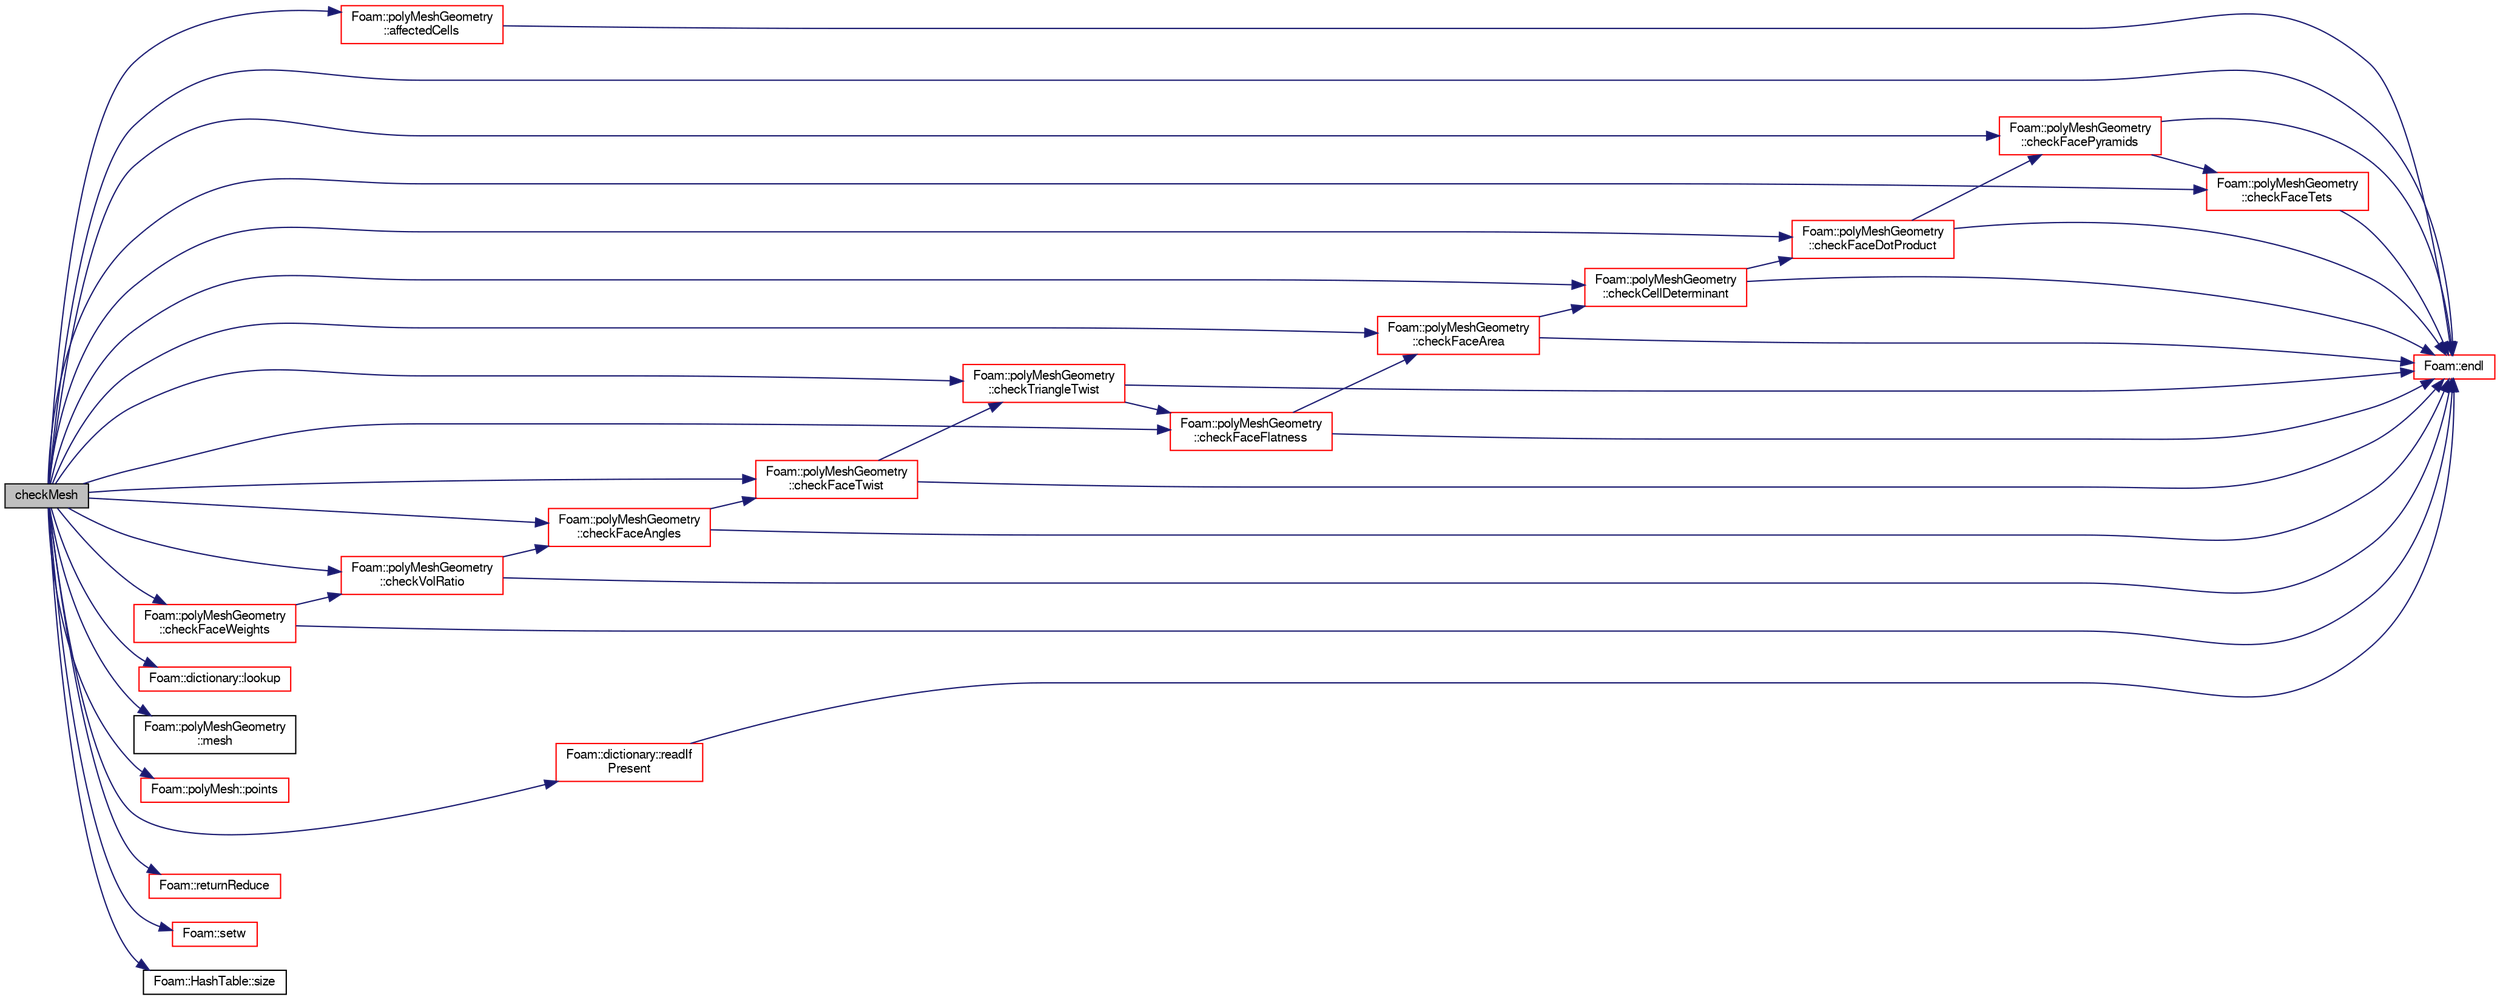 digraph "checkMesh"
{
  bgcolor="transparent";
  edge [fontname="FreeSans",fontsize="10",labelfontname="FreeSans",labelfontsize="10"];
  node [fontname="FreeSans",fontsize="10",shape=record];
  rankdir="LR";
  Node1585 [label="checkMesh",height=0.2,width=0.4,color="black", fillcolor="grey75", style="filled", fontcolor="black"];
  Node1585 -> Node1586 [color="midnightblue",fontsize="10",style="solid",fontname="FreeSans"];
  Node1586 [label="Foam::polyMeshGeometry\l::affectedCells",height=0.2,width=0.4,color="red",URL="$a21562.html#af5a651dc1cbf2df9601f576420a0cc3c",tooltip="Helper function: get affected cells from faces. "];
  Node1586 -> Node1598 [color="midnightblue",fontsize="10",style="solid",fontname="FreeSans"];
  Node1598 [label="Foam::endl",height=0.2,width=0.4,color="red",URL="$a21124.html#a2db8fe02a0d3909e9351bb4275b23ce4",tooltip="Add newline and flush stream. "];
  Node1585 -> Node1646 [color="midnightblue",fontsize="10",style="solid",fontname="FreeSans"];
  Node1646 [label="Foam::polyMeshGeometry\l::checkCellDeterminant",height=0.2,width=0.4,color="red",URL="$a21562.html#af0c7e937ce83711247f5519b530eb868",tooltip="Area of internal faces v.s. boundary faces. "];
  Node1646 -> Node1598 [color="midnightblue",fontsize="10",style="solid",fontname="FreeSans"];
  Node1646 -> Node1664 [color="midnightblue",fontsize="10",style="solid",fontname="FreeSans"];
  Node1664 [label="Foam::polyMeshGeometry\l::checkFaceDotProduct",height=0.2,width=0.4,color="red",URL="$a21562.html#a5014e575335db939bc66eb2fe32ac48f",tooltip="See primitiveMesh. "];
  Node1664 -> Node1598 [color="midnightblue",fontsize="10",style="solid",fontname="FreeSans"];
  Node1664 -> Node1990 [color="midnightblue",fontsize="10",style="solid",fontname="FreeSans"];
  Node1990 [label="Foam::polyMeshGeometry\l::checkFacePyramids",height=0.2,width=0.4,color="red",URL="$a21562.html#a185c3013142ff3facc41b31d9beef53a",tooltip="See primitiveMesh. "];
  Node1990 -> Node1598 [color="midnightblue",fontsize="10",style="solid",fontname="FreeSans"];
  Node1990 -> Node1991 [color="midnightblue",fontsize="10",style="solid",fontname="FreeSans"];
  Node1991 [label="Foam::polyMeshGeometry\l::checkFaceTets",height=0.2,width=0.4,color="red",URL="$a21562.html#ac78de3d27453106d3cf818bda3fd90f4",tooltip="See primitiveMesh. "];
  Node1991 -> Node1598 [color="midnightblue",fontsize="10",style="solid",fontname="FreeSans"];
  Node1585 -> Node2066 [color="midnightblue",fontsize="10",style="solid",fontname="FreeSans"];
  Node2066 [label="Foam::polyMeshGeometry\l::checkFaceAngles",height=0.2,width=0.4,color="red",URL="$a21562.html#a54a9bc2a85ca197cef7b133c51ec94b4",tooltip="See primitiveMesh. "];
  Node2066 -> Node1598 [color="midnightblue",fontsize="10",style="solid",fontname="FreeSans"];
  Node2066 -> Node2067 [color="midnightblue",fontsize="10",style="solid",fontname="FreeSans"];
  Node2067 [label="Foam::polyMeshGeometry\l::checkFaceTwist",height=0.2,width=0.4,color="red",URL="$a21562.html#a1d15f5f7fdae54e4c34b03a0462cd535",tooltip="Triangle (from face-centre decomposition) normal v.s. "];
  Node2067 -> Node1598 [color="midnightblue",fontsize="10",style="solid",fontname="FreeSans"];
  Node2067 -> Node2068 [color="midnightblue",fontsize="10",style="solid",fontname="FreeSans"];
  Node2068 [label="Foam::polyMeshGeometry\l::checkTriangleTwist",height=0.2,width=0.4,color="red",URL="$a21562.html#a1cffc7219859f1b1b9ed8a96be57f242",tooltip="Consecutive triangle (from face-centre decomposition) normals. "];
  Node2068 -> Node1598 [color="midnightblue",fontsize="10",style="solid",fontname="FreeSans"];
  Node2068 -> Node2069 [color="midnightblue",fontsize="10",style="solid",fontname="FreeSans"];
  Node2069 [label="Foam::polyMeshGeometry\l::checkFaceFlatness",height=0.2,width=0.4,color="red",URL="$a21562.html#acb7df07bcf27aac10bd53d646096cdec",tooltip="Area of faces v.s. sum of triangle areas. "];
  Node2069 -> Node1598 [color="midnightblue",fontsize="10",style="solid",fontname="FreeSans"];
  Node2069 -> Node2070 [color="midnightblue",fontsize="10",style="solid",fontname="FreeSans"];
  Node2070 [label="Foam::polyMeshGeometry\l::checkFaceArea",height=0.2,width=0.4,color="red",URL="$a21562.html#a462b3d04e6ddc005ef107c6e4ed30aeb",tooltip="Small faces. "];
  Node2070 -> Node1598 [color="midnightblue",fontsize="10",style="solid",fontname="FreeSans"];
  Node2070 -> Node1646 [color="midnightblue",fontsize="10",style="solid",fontname="FreeSans"];
  Node1585 -> Node2070 [color="midnightblue",fontsize="10",style="solid",fontname="FreeSans"];
  Node1585 -> Node1664 [color="midnightblue",fontsize="10",style="solid",fontname="FreeSans"];
  Node1585 -> Node2069 [color="midnightblue",fontsize="10",style="solid",fontname="FreeSans"];
  Node1585 -> Node1990 [color="midnightblue",fontsize="10",style="solid",fontname="FreeSans"];
  Node1585 -> Node1991 [color="midnightblue",fontsize="10",style="solid",fontname="FreeSans"];
  Node1585 -> Node2067 [color="midnightblue",fontsize="10",style="solid",fontname="FreeSans"];
  Node1585 -> Node2064 [color="midnightblue",fontsize="10",style="solid",fontname="FreeSans"];
  Node2064 [label="Foam::polyMeshGeometry\l::checkFaceWeights",height=0.2,width=0.4,color="red",URL="$a21562.html#a6dbbfaac834107f888c95c13272d8d8a",tooltip="Interpolation weights (0.5 for regular mesh) "];
  Node2064 -> Node1598 [color="midnightblue",fontsize="10",style="solid",fontname="FreeSans"];
  Node2064 -> Node2065 [color="midnightblue",fontsize="10",style="solid",fontname="FreeSans"];
  Node2065 [label="Foam::polyMeshGeometry\l::checkVolRatio",height=0.2,width=0.4,color="red",URL="$a21562.html#aa63d73334ea3f55a0fd59896924c6eb5",tooltip="Cell volume ratio of neighbouring cells (1 for regular mesh) "];
  Node2065 -> Node1598 [color="midnightblue",fontsize="10",style="solid",fontname="FreeSans"];
  Node2065 -> Node2066 [color="midnightblue",fontsize="10",style="solid",fontname="FreeSans"];
  Node1585 -> Node2068 [color="midnightblue",fontsize="10",style="solid",fontname="FreeSans"];
  Node1585 -> Node2065 [color="midnightblue",fontsize="10",style="solid",fontname="FreeSans"];
  Node1585 -> Node1598 [color="midnightblue",fontsize="10",style="solid",fontname="FreeSans"];
  Node1585 -> Node1752 [color="midnightblue",fontsize="10",style="solid",fontname="FreeSans"];
  Node1752 [label="Foam::dictionary::lookup",height=0.2,width=0.4,color="red",URL="$a26014.html#a6a0727fa523e48977e27348663def509",tooltip="Find and return an entry data stream. "];
  Node1585 -> Node2071 [color="midnightblue",fontsize="10",style="solid",fontname="FreeSans"];
  Node2071 [label="Foam::polyMeshGeometry\l::mesh",height=0.2,width=0.4,color="black",URL="$a21562.html#ae78c91f8ff731c07ccc4351d9fe861ba"];
  Node1585 -> Node1993 [color="midnightblue",fontsize="10",style="solid",fontname="FreeSans"];
  Node1993 [label="Foam::polyMesh::points",height=0.2,width=0.4,color="red",URL="$a27410.html#ac44123fc1265297c41a43c3b62fdb4c2",tooltip="Return raw points. "];
  Node1585 -> Node1896 [color="midnightblue",fontsize="10",style="solid",fontname="FreeSans"];
  Node1896 [label="Foam::dictionary::readIf\lPresent",height=0.2,width=0.4,color="red",URL="$a26014.html#ad4bd008e6ee208313f2c3a963ee1170d",tooltip="Find an entry if present, and assign to T. "];
  Node1896 -> Node1598 [color="midnightblue",fontsize="10",style="solid",fontname="FreeSans"];
  Node1585 -> Node2072 [color="midnightblue",fontsize="10",style="solid",fontname="FreeSans"];
  Node2072 [label="Foam::returnReduce",height=0.2,width=0.4,color="red",URL="$a21124.html#a8d528a67d2a9c6fe4fb94bc86872624b"];
  Node1585 -> Node2074 [color="midnightblue",fontsize="10",style="solid",fontname="FreeSans"];
  Node2074 [label="Foam::setw",height=0.2,width=0.4,color="red",URL="$a21124.html#a3318127f6f23246407ca749a0a0ea03c"];
  Node1585 -> Node1727 [color="midnightblue",fontsize="10",style="solid",fontname="FreeSans"];
  Node1727 [label="Foam::HashTable::size",height=0.2,width=0.4,color="black",URL="$a25702.html#a47b3bf30da1eb3ab8076b5fbe00e0494",tooltip="Return number of elements in table. "];
}
